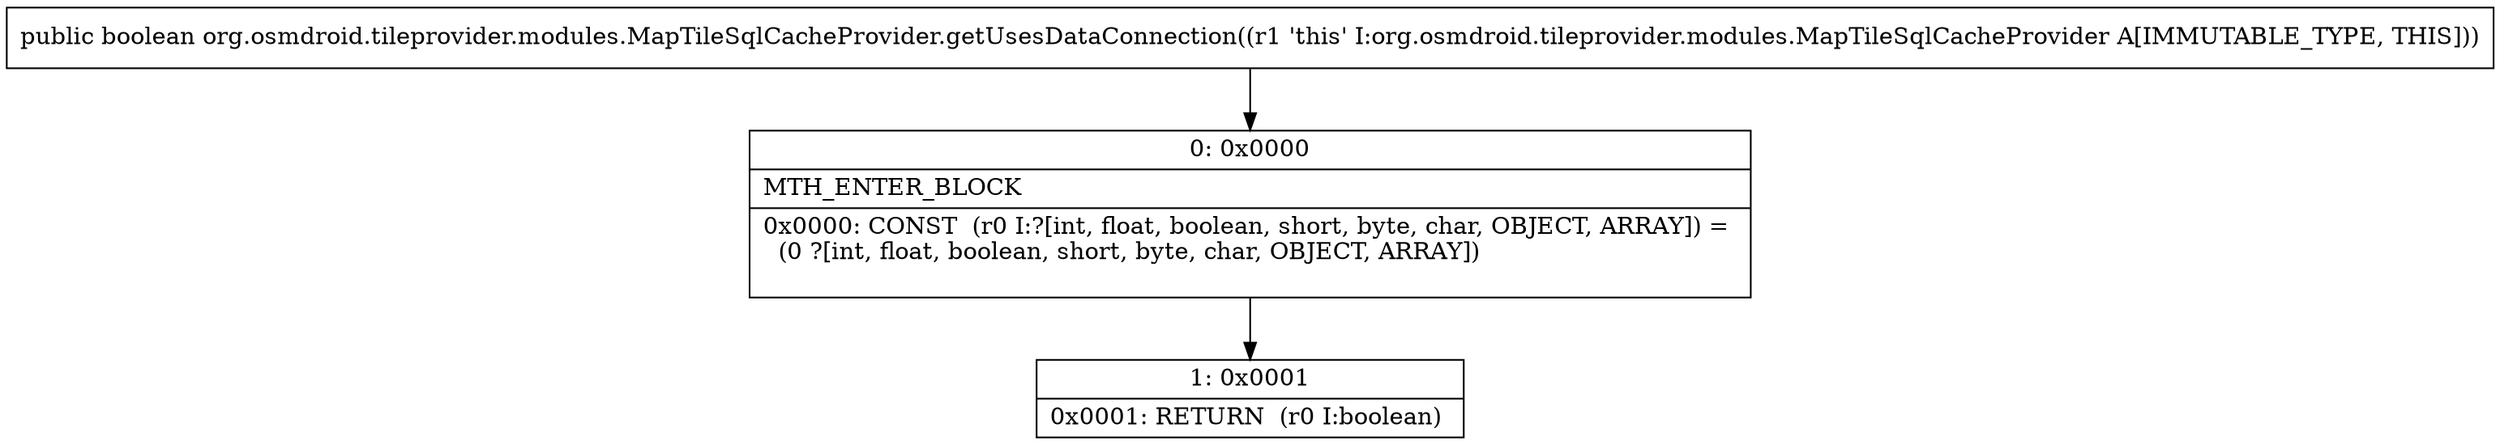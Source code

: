 digraph "CFG fororg.osmdroid.tileprovider.modules.MapTileSqlCacheProvider.getUsesDataConnection()Z" {
Node_0 [shape=record,label="{0\:\ 0x0000|MTH_ENTER_BLOCK\l|0x0000: CONST  (r0 I:?[int, float, boolean, short, byte, char, OBJECT, ARRAY]) = \l  (0 ?[int, float, boolean, short, byte, char, OBJECT, ARRAY])\l \l}"];
Node_1 [shape=record,label="{1\:\ 0x0001|0x0001: RETURN  (r0 I:boolean) \l}"];
MethodNode[shape=record,label="{public boolean org.osmdroid.tileprovider.modules.MapTileSqlCacheProvider.getUsesDataConnection((r1 'this' I:org.osmdroid.tileprovider.modules.MapTileSqlCacheProvider A[IMMUTABLE_TYPE, THIS])) }"];
MethodNode -> Node_0;
Node_0 -> Node_1;
}

